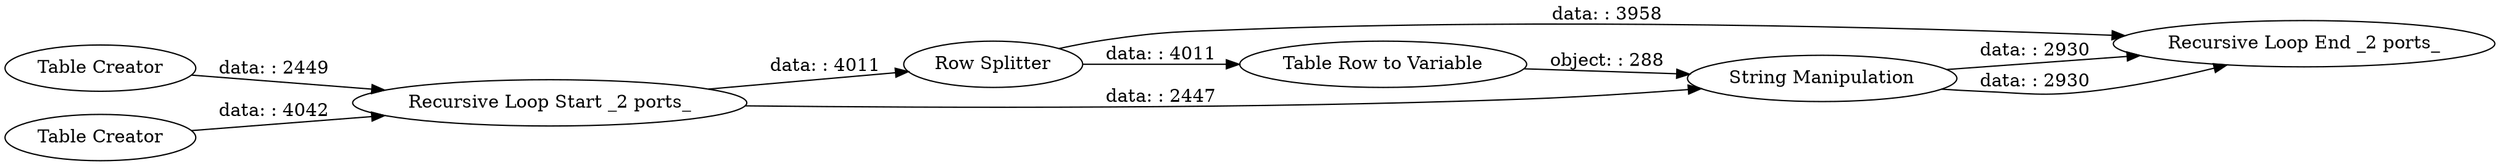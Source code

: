 digraph {
	"-8673826133437454382_2" [label="Table Creator"]
	"-8673826133437454382_3" [label="Recursive Loop Start _2 ports_"]
	"-8673826133437454382_4" [label="Recursive Loop End _2 ports_"]
	"-8673826133437454382_8" [label="Table Row to Variable"]
	"-8673826133437454382_1" [label="Table Creator"]
	"-8673826133437454382_5" [label="Row Splitter"]
	"-8673826133437454382_9" [label="String Manipulation"]
	"-8673826133437454382_1" -> "-8673826133437454382_3" [label="data: : 4042"]
	"-8673826133437454382_3" -> "-8673826133437454382_5" [label="data: : 4011"]
	"-8673826133437454382_3" -> "-8673826133437454382_9" [label="data: : 2447"]
	"-8673826133437454382_8" -> "-8673826133437454382_9" [label="object: : 288"]
	"-8673826133437454382_5" -> "-8673826133437454382_4" [label="data: : 3958"]
	"-8673826133437454382_9" -> "-8673826133437454382_4" [label="data: : 2930"]
	"-8673826133437454382_9" -> "-8673826133437454382_4" [label="data: : 2930"]
	"-8673826133437454382_5" -> "-8673826133437454382_8" [label="data: : 4011"]
	"-8673826133437454382_2" -> "-8673826133437454382_3" [label="data: : 2449"]
	rankdir=LR
}

